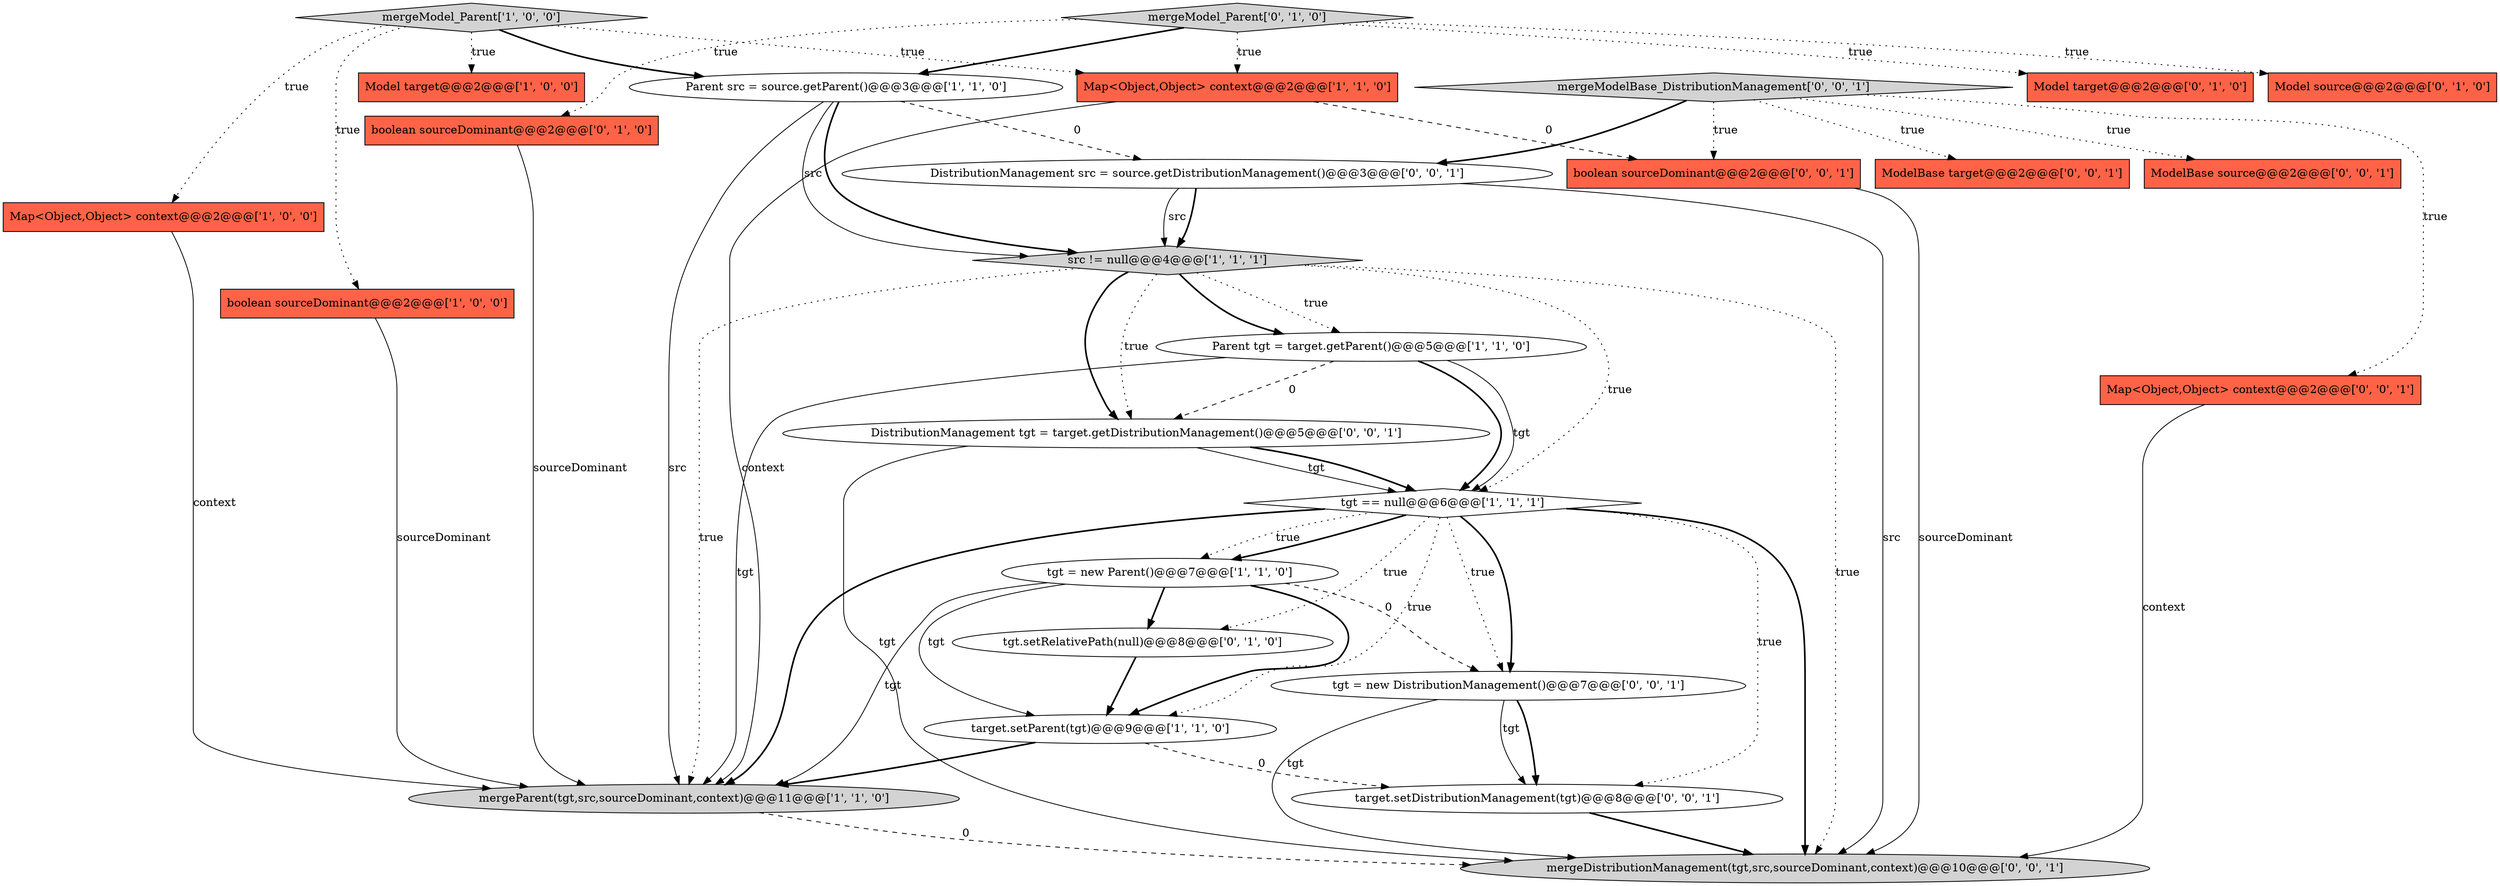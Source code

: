 digraph {
10 [style = filled, label = "Map<Object,Object> context@@@2@@@['1', '1', '0']", fillcolor = tomato, shape = box image = "AAA0AAABBB1BBB"];
20 [style = filled, label = "DistributionManagement tgt = target.getDistributionManagement()@@@5@@@['0', '0', '1']", fillcolor = white, shape = ellipse image = "AAA0AAABBB3BBB"];
17 [style = filled, label = "mergeModelBase_DistributionManagement['0', '0', '1']", fillcolor = lightgray, shape = diamond image = "AAA0AAABBB3BBB"];
13 [style = filled, label = "Model target@@@2@@@['0', '1', '0']", fillcolor = tomato, shape = box image = "AAA0AAABBB2BBB"];
25 [style = filled, label = "boolean sourceDominant@@@2@@@['0', '0', '1']", fillcolor = tomato, shape = box image = "AAA0AAABBB3BBB"];
19 [style = filled, label = "mergeDistributionManagement(tgt,src,sourceDominant,context)@@@10@@@['0', '0', '1']", fillcolor = lightgray, shape = ellipse image = "AAA0AAABBB3BBB"];
14 [style = filled, label = "boolean sourceDominant@@@2@@@['0', '1', '0']", fillcolor = tomato, shape = box image = "AAA0AAABBB2BBB"];
16 [style = filled, label = "Model source@@@2@@@['0', '1', '0']", fillcolor = tomato, shape = box image = "AAA0AAABBB2BBB"];
11 [style = filled, label = "src != null@@@4@@@['1', '1', '1']", fillcolor = lightgray, shape = diamond image = "AAA0AAABBB1BBB"];
21 [style = filled, label = "ModelBase target@@@2@@@['0', '0', '1']", fillcolor = tomato, shape = box image = "AAA0AAABBB3BBB"];
2 [style = filled, label = "tgt == null@@@6@@@['1', '1', '1']", fillcolor = white, shape = diamond image = "AAA0AAABBB1BBB"];
6 [style = filled, label = "tgt = new Parent()@@@7@@@['1', '1', '0']", fillcolor = white, shape = ellipse image = "AAA0AAABBB1BBB"];
3 [style = filled, label = "mergeModel_Parent['1', '0', '0']", fillcolor = lightgray, shape = diamond image = "AAA0AAABBB1BBB"];
9 [style = filled, label = "Parent tgt = target.getParent()@@@5@@@['1', '1', '0']", fillcolor = white, shape = ellipse image = "AAA0AAABBB1BBB"];
4 [style = filled, label = "mergeParent(tgt,src,sourceDominant,context)@@@11@@@['1', '1', '0']", fillcolor = lightgray, shape = ellipse image = "AAA0AAABBB1BBB"];
23 [style = filled, label = "Map<Object,Object> context@@@2@@@['0', '0', '1']", fillcolor = tomato, shape = box image = "AAA0AAABBB3BBB"];
8 [style = filled, label = "Model target@@@2@@@['1', '0', '0']", fillcolor = tomato, shape = box image = "AAA0AAABBB1BBB"];
5 [style = filled, label = "Parent src = source.getParent()@@@3@@@['1', '1', '0']", fillcolor = white, shape = ellipse image = "AAA0AAABBB1BBB"];
22 [style = filled, label = "ModelBase source@@@2@@@['0', '0', '1']", fillcolor = tomato, shape = box image = "AAA0AAABBB3BBB"];
15 [style = filled, label = "mergeModel_Parent['0', '1', '0']", fillcolor = lightgray, shape = diamond image = "AAA0AAABBB2BBB"];
26 [style = filled, label = "DistributionManagement src = source.getDistributionManagement()@@@3@@@['0', '0', '1']", fillcolor = white, shape = ellipse image = "AAA0AAABBB3BBB"];
1 [style = filled, label = "target.setParent(tgt)@@@9@@@['1', '1', '0']", fillcolor = white, shape = ellipse image = "AAA0AAABBB1BBB"];
24 [style = filled, label = "tgt = new DistributionManagement()@@@7@@@['0', '0', '1']", fillcolor = white, shape = ellipse image = "AAA0AAABBB3BBB"];
7 [style = filled, label = "Map<Object,Object> context@@@2@@@['1', '0', '0']", fillcolor = tomato, shape = box image = "AAA0AAABBB1BBB"];
12 [style = filled, label = "tgt.setRelativePath(null)@@@8@@@['0', '1', '0']", fillcolor = white, shape = ellipse image = "AAA1AAABBB2BBB"];
0 [style = filled, label = "boolean sourceDominant@@@2@@@['1', '0', '0']", fillcolor = tomato, shape = box image = "AAA0AAABBB1BBB"];
18 [style = filled, label = "target.setDistributionManagement(tgt)@@@8@@@['0', '0', '1']", fillcolor = white, shape = ellipse image = "AAA0AAABBB3BBB"];
2->24 [style = dotted, label="true"];
11->9 [style = dotted, label="true"];
23->19 [style = solid, label="context"];
17->26 [style = bold, label=""];
11->2 [style = dotted, label="true"];
1->18 [style = dashed, label="0"];
2->4 [style = bold, label=""];
26->19 [style = solid, label="src"];
11->20 [style = bold, label=""];
15->13 [style = dotted, label="true"];
24->18 [style = bold, label=""];
26->11 [style = solid, label="src"];
10->25 [style = dashed, label="0"];
20->19 [style = solid, label="tgt"];
20->2 [style = solid, label="tgt"];
17->23 [style = dotted, label="true"];
10->4 [style = solid, label="context"];
9->2 [style = bold, label=""];
9->4 [style = solid, label="tgt"];
12->1 [style = bold, label=""];
3->8 [style = dotted, label="true"];
11->9 [style = bold, label=""];
2->6 [style = dotted, label="true"];
5->4 [style = solid, label="src"];
25->19 [style = solid, label="sourceDominant"];
7->4 [style = solid, label="context"];
3->5 [style = bold, label=""];
15->10 [style = dotted, label="true"];
9->2 [style = solid, label="tgt"];
3->0 [style = dotted, label="true"];
0->4 [style = solid, label="sourceDominant"];
2->1 [style = dotted, label="true"];
24->19 [style = solid, label="tgt"];
3->10 [style = dotted, label="true"];
2->19 [style = bold, label=""];
6->1 [style = solid, label="tgt"];
14->4 [style = solid, label="sourceDominant"];
11->19 [style = dotted, label="true"];
5->11 [style = bold, label=""];
18->19 [style = bold, label=""];
26->11 [style = bold, label=""];
2->18 [style = dotted, label="true"];
5->11 [style = solid, label="src"];
6->24 [style = dashed, label="0"];
6->4 [style = solid, label="tgt"];
15->5 [style = bold, label=""];
9->20 [style = dashed, label="0"];
6->12 [style = bold, label=""];
1->4 [style = bold, label=""];
2->12 [style = dotted, label="true"];
11->20 [style = dotted, label="true"];
2->6 [style = bold, label=""];
2->24 [style = bold, label=""];
11->4 [style = dotted, label="true"];
15->16 [style = dotted, label="true"];
17->21 [style = dotted, label="true"];
17->22 [style = dotted, label="true"];
20->2 [style = bold, label=""];
3->7 [style = dotted, label="true"];
4->19 [style = dashed, label="0"];
15->14 [style = dotted, label="true"];
6->1 [style = bold, label=""];
24->18 [style = solid, label="tgt"];
5->26 [style = dashed, label="0"];
17->25 [style = dotted, label="true"];
}
